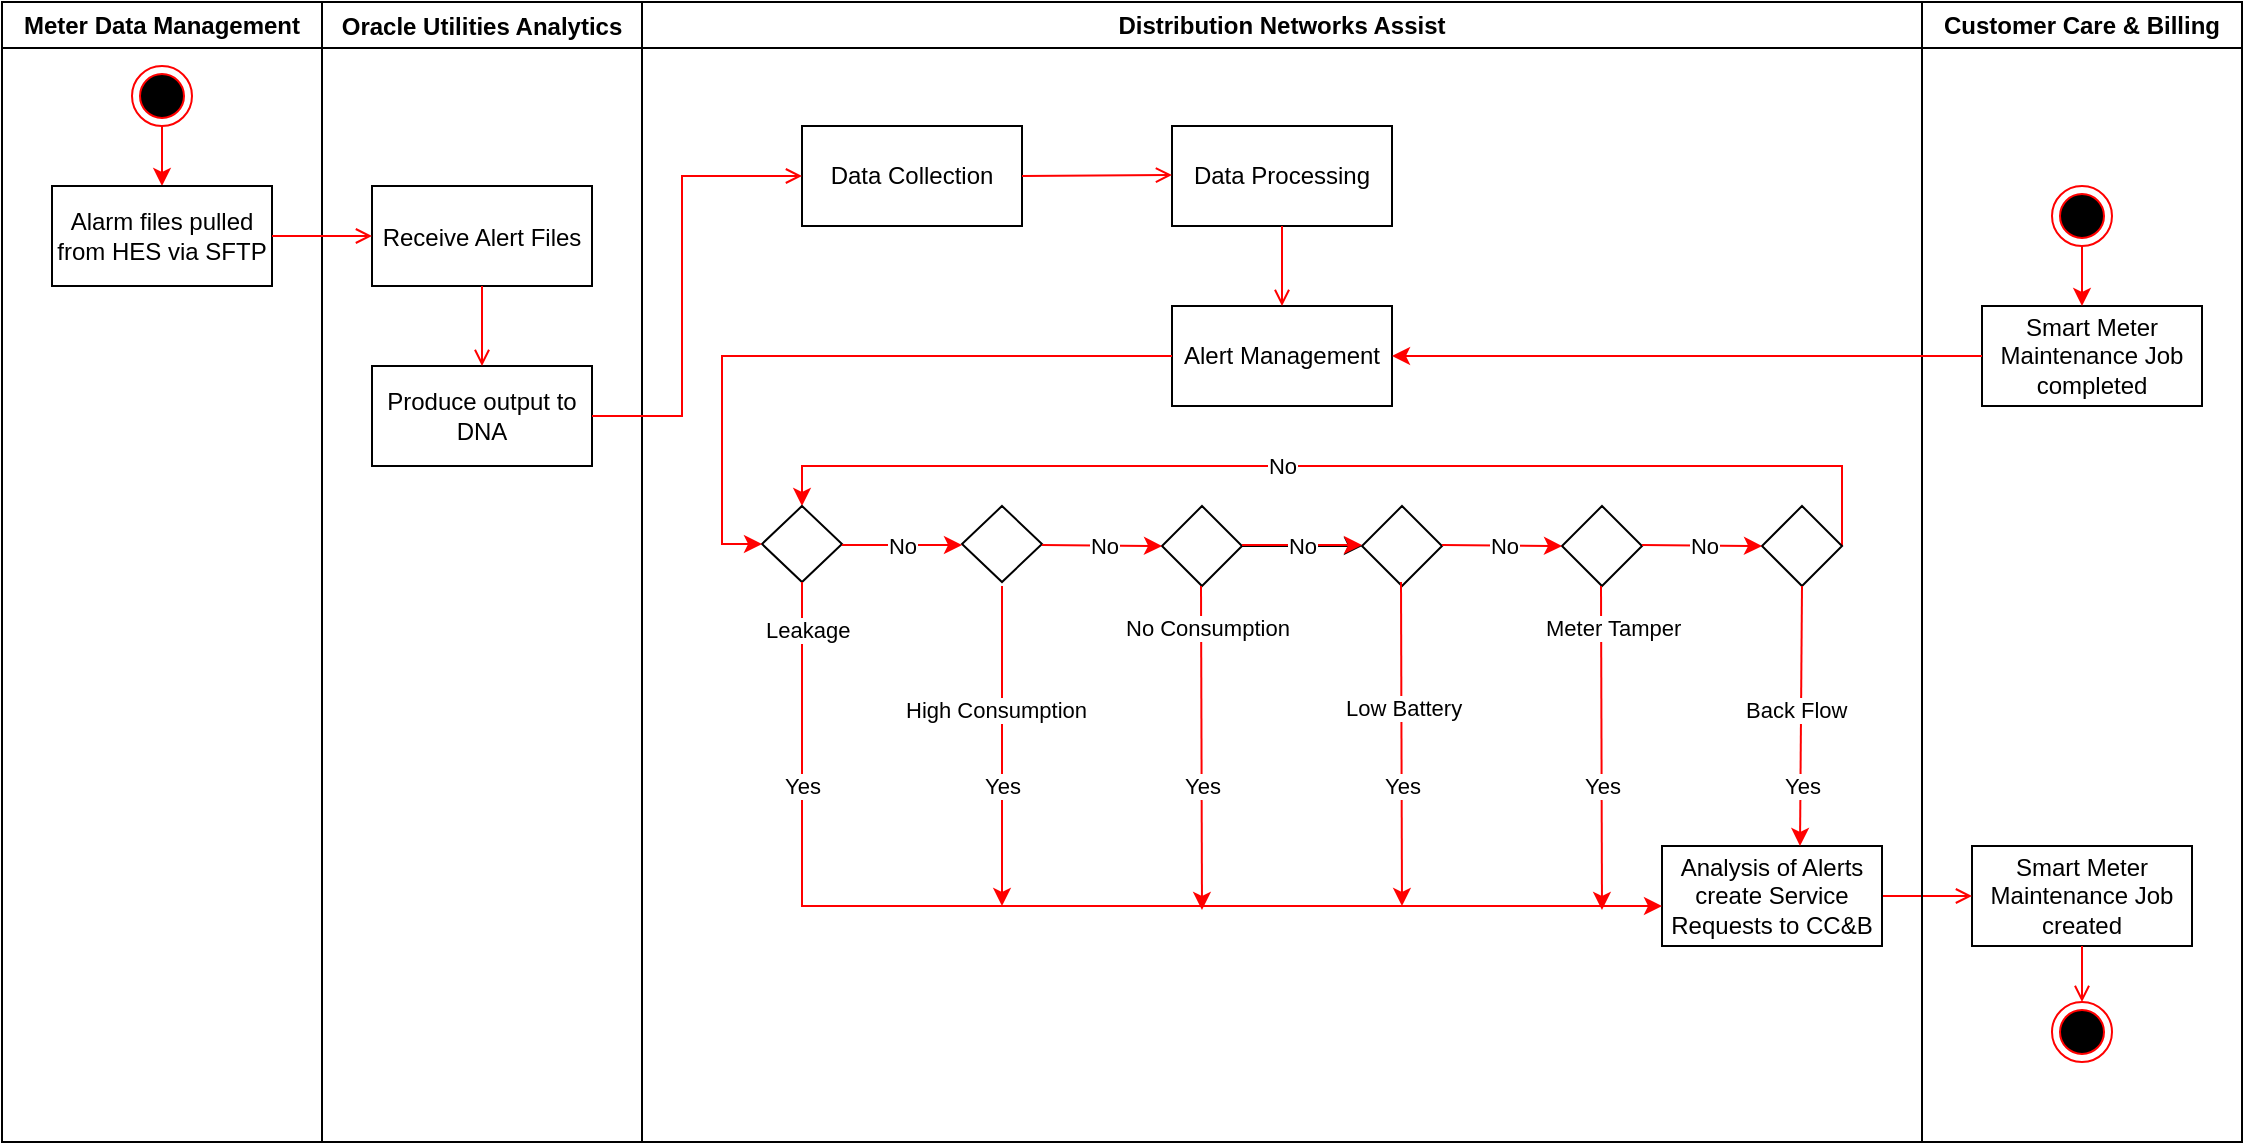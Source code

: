 <mxfile version="24.7.12">
  <diagram name="Page-1" id="e7e014a7-5840-1c2e-5031-d8a46d1fe8dd">
    <mxGraphModel dx="1350" dy="756" grid="1" gridSize="10" guides="1" tooltips="1" connect="1" arrows="1" fold="1" page="1" pageScale="1" pageWidth="1169" pageHeight="826" background="none" math="0" shadow="0">
      <root>
        <mxCell id="0" />
        <mxCell id="1" parent="0" />
        <mxCell id="4C-5zciVH0SpKlFS3FDx-41" value="Customer Care &amp; Billing" style="swimlane;whiteSpace=wrap" vertex="1" parent="1">
          <mxGeometry x="1000" y="128" width="160" height="570" as="geometry" />
        </mxCell>
        <mxCell id="4C-5zciVH0SpKlFS3FDx-42" value="Smart Meter Maintenance Job created" style="whiteSpace=wrap;" vertex="1" parent="4C-5zciVH0SpKlFS3FDx-41">
          <mxGeometry x="25" y="422" width="110" height="50" as="geometry" />
        </mxCell>
        <mxCell id="4C-5zciVH0SpKlFS3FDx-45" value="" style="ellipse;shape=endState;fillColor=#000000;strokeColor=#ff0000" vertex="1" parent="4C-5zciVH0SpKlFS3FDx-41">
          <mxGeometry x="65" y="500" width="30" height="30" as="geometry" />
        </mxCell>
        <mxCell id="4C-5zciVH0SpKlFS3FDx-46" value="" style="endArrow=open;strokeColor=#FF0000;endFill=1;rounded=0" edge="1" parent="4C-5zciVH0SpKlFS3FDx-41" source="4C-5zciVH0SpKlFS3FDx-42" target="4C-5zciVH0SpKlFS3FDx-45">
          <mxGeometry relative="1" as="geometry" />
        </mxCell>
        <mxCell id="4C-5zciVH0SpKlFS3FDx-78" value="" style="endArrow=classic;html=1;rounded=0;entryX=0.5;entryY=0;entryDx=0;entryDy=0;strokeColor=#ff0000;" edge="1" parent="4C-5zciVH0SpKlFS3FDx-41" target="4C-5zciVH0SpKlFS3FDx-54">
          <mxGeometry relative="1" as="geometry">
            <mxPoint x="-40" y="272" as="sourcePoint" />
            <mxPoint x="-560" y="232" as="targetPoint" />
            <Array as="points">
              <mxPoint x="-40" y="232" />
              <mxPoint x="-70" y="232" />
              <mxPoint x="-510" y="232" />
              <mxPoint x="-560" y="232" />
            </Array>
          </mxGeometry>
        </mxCell>
        <mxCell id="4C-5zciVH0SpKlFS3FDx-79" value="No" style="edgeLabel;resizable=0;html=1;;align=center;verticalAlign=middle;" connectable="0" vertex="1" parent="4C-5zciVH0SpKlFS3FDx-78">
          <mxGeometry relative="1" as="geometry">
            <mxPoint x="-30" as="offset" />
          </mxGeometry>
        </mxCell>
        <mxCell id="4C-5zciVH0SpKlFS3FDx-127" value="Smart Meter Maintenance Job completed" style="whiteSpace=wrap;" vertex="1" parent="4C-5zciVH0SpKlFS3FDx-41">
          <mxGeometry x="30" y="152" width="110" height="50" as="geometry" />
        </mxCell>
        <mxCell id="4C-5zciVH0SpKlFS3FDx-134" value="" style="ellipse;shape=endState;fillColor=#000000;strokeColor=#ff0000" vertex="1" parent="4C-5zciVH0SpKlFS3FDx-41">
          <mxGeometry x="65" y="92" width="30" height="30" as="geometry" />
        </mxCell>
        <mxCell id="4C-5zciVH0SpKlFS3FDx-135" value="" style="endArrow=classic;html=1;rounded=0;strokeColor=#ff0000;" edge="1" parent="4C-5zciVH0SpKlFS3FDx-41">
          <mxGeometry width="50" height="50" relative="1" as="geometry">
            <mxPoint x="80" y="122" as="sourcePoint" />
            <mxPoint x="80" y="152" as="targetPoint" />
          </mxGeometry>
        </mxCell>
        <mxCell id="3" value="Oracle Utilities Analytics" style="swimlane;" parent="1" vertex="1">
          <mxGeometry x="200" y="128" width="160" height="570" as="geometry" />
        </mxCell>
        <mxCell id="15" value="Receive Alert Files" style="" parent="3" vertex="1">
          <mxGeometry x="25" y="92" width="110" height="50" as="geometry" />
        </mxCell>
        <mxCell id="16" value="Produce output to DNA" style="whiteSpace=wrap;" parent="3" vertex="1">
          <mxGeometry x="25" y="182" width="110" height="50" as="geometry" />
        </mxCell>
        <mxCell id="17" value="" style="endArrow=open;strokeColor=#FF0000;endFill=1;rounded=0" parent="3" source="15" target="16" edge="1">
          <mxGeometry relative="1" as="geometry" />
        </mxCell>
        <mxCell id="2" value="Meter Data Management" style="swimlane;whiteSpace=wrap" parent="1" vertex="1">
          <mxGeometry x="40" y="128" width="160" height="570" as="geometry" />
        </mxCell>
        <mxCell id="4C-5zciVH0SpKlFS3FDx-51" value="" style="edgeStyle=orthogonalEdgeStyle;rounded=0;orthogonalLoop=1;jettySize=auto;html=1;exitX=0.5;exitY=1;exitDx=0;exitDy=0;entryX=0.5;entryY=0;entryDx=0;entryDy=0;fillColor=#f8cecc;strokeColor=#ff0000;gradientColor=#ea6b66;" edge="1" parent="2" source="4C-5zciVH0SpKlFS3FDx-49" target="7">
          <mxGeometry relative="1" as="geometry">
            <mxPoint x="130" y="82" as="targetPoint" />
            <Array as="points">
              <mxPoint x="80" y="72" />
              <mxPoint x="80" y="72" />
            </Array>
          </mxGeometry>
        </mxCell>
        <mxCell id="7" value="Alarm files pulled from HES via SFTP" style="whiteSpace=wrap;" parent="2" vertex="1">
          <mxGeometry x="25" y="92" width="110" height="50" as="geometry" />
        </mxCell>
        <mxCell id="4C-5zciVH0SpKlFS3FDx-49" value="" style="ellipse;shape=endState;fillColor=#000000;strokeColor=#ff0000" vertex="1" parent="2">
          <mxGeometry x="65" y="32" width="30" height="30" as="geometry" />
        </mxCell>
        <mxCell id="4C-5zciVH0SpKlFS3FDx-47" value="" style="endArrow=open;strokeColor=#FF0000;endFill=1;rounded=0;exitX=1;exitY=0.5;exitDx=0;exitDy=0;entryX=0;entryY=0.5;entryDx=0;entryDy=0;" edge="1" parent="1" source="7" target="15">
          <mxGeometry relative="1" as="geometry">
            <mxPoint x="450" y="255.5" as="sourcePoint" />
            <mxPoint x="407" y="353.5" as="targetPoint" />
          </mxGeometry>
        </mxCell>
        <mxCell id="4C-5zciVH0SpKlFS3FDx-44" value="" style="edgeStyle=none;strokeColor=#FF0000;endArrow=open;endFill=1;rounded=0;entryX=0;entryY=0.5;entryDx=0;entryDy=0;exitX=1;exitY=0.5;exitDx=0;exitDy=0;" edge="1" parent="1" target="4C-5zciVH0SpKlFS3FDx-42" source="33">
          <mxGeometry width="100" height="100" relative="1" as="geometry">
            <mxPoint x="970" y="557.5" as="sourcePoint" />
            <mxPoint x="1090" y="557.5" as="targetPoint" />
          </mxGeometry>
        </mxCell>
        <mxCell id="4" value="Distribution Networks Assist" style="swimlane;whiteSpace=wrap" parent="1" vertex="1">
          <mxGeometry x="360" y="128" width="640" height="570" as="geometry" />
        </mxCell>
        <mxCell id="33" value="Analysis of Alerts create Service Requests to CC&amp;B" style="whiteSpace=wrap;" parent="4" vertex="1">
          <mxGeometry x="510" y="422" width="110" height="50" as="geometry" />
        </mxCell>
        <mxCell id="4C-5zciVH0SpKlFS3FDx-54" value="" style="rhombus;whiteSpace=wrap;html=1;" vertex="1" parent="4">
          <mxGeometry x="60" y="252" width="40" height="38" as="geometry" />
        </mxCell>
        <mxCell id="4C-5zciVH0SpKlFS3FDx-55" value="" style="rhombus;whiteSpace=wrap;html=1;" vertex="1" parent="4">
          <mxGeometry x="160" y="252" width="40" height="38" as="geometry" />
        </mxCell>
        <mxCell id="4C-5zciVH0SpKlFS3FDx-92" value="" style="edgeStyle=orthogonalEdgeStyle;rounded=0;orthogonalLoop=1;jettySize=auto;html=1;" edge="1" parent="4" source="4C-5zciVH0SpKlFS3FDx-56" target="4C-5zciVH0SpKlFS3FDx-57">
          <mxGeometry relative="1" as="geometry" />
        </mxCell>
        <mxCell id="4C-5zciVH0SpKlFS3FDx-56" value="" style="rhombus;whiteSpace=wrap;html=1;" vertex="1" parent="4">
          <mxGeometry x="260" y="252" width="40" height="40" as="geometry" />
        </mxCell>
        <mxCell id="4C-5zciVH0SpKlFS3FDx-57" value="" style="rhombus;whiteSpace=wrap;html=1;" vertex="1" parent="4">
          <mxGeometry x="360" y="252" width="40" height="40" as="geometry" />
        </mxCell>
        <mxCell id="4C-5zciVH0SpKlFS3FDx-58" value="" style="rhombus;whiteSpace=wrap;html=1;" vertex="1" parent="4">
          <mxGeometry x="460" y="252" width="40" height="40" as="geometry" />
        </mxCell>
        <mxCell id="4C-5zciVH0SpKlFS3FDx-59" value="" style="rhombus;whiteSpace=wrap;html=1;" vertex="1" parent="4">
          <mxGeometry x="560" y="252" width="40" height="40" as="geometry" />
        </mxCell>
        <mxCell id="4C-5zciVH0SpKlFS3FDx-69" value="" style="endArrow=classic;html=1;rounded=0;entryX=0;entryY=0.5;entryDx=0;entryDy=0;strokeColor=#ff0000;" edge="1" parent="4">
          <mxGeometry relative="1" as="geometry">
            <mxPoint x="300" y="271.5" as="sourcePoint" />
            <mxPoint x="360" y="271.5" as="targetPoint" />
          </mxGeometry>
        </mxCell>
        <mxCell id="4C-5zciVH0SpKlFS3FDx-70" value="No" style="edgeLabel;resizable=0;html=1;;align=center;verticalAlign=middle;" connectable="0" vertex="1" parent="4C-5zciVH0SpKlFS3FDx-69">
          <mxGeometry relative="1" as="geometry" />
        </mxCell>
        <mxCell id="4C-5zciVH0SpKlFS3FDx-71" value="" style="endArrow=classic;html=1;rounded=0;entryX=0;entryY=0.5;entryDx=0;entryDy=0;strokeColor=#ff0000;" edge="1" parent="4">
          <mxGeometry relative="1" as="geometry">
            <mxPoint x="400" y="271.5" as="sourcePoint" />
            <mxPoint x="460" y="271.5" as="targetPoint" />
            <Array as="points">
              <mxPoint x="460" y="272" />
            </Array>
          </mxGeometry>
        </mxCell>
        <mxCell id="4C-5zciVH0SpKlFS3FDx-72" value="No" style="edgeLabel;resizable=0;html=1;;align=center;verticalAlign=middle;" connectable="0" vertex="1" parent="4C-5zciVH0SpKlFS3FDx-71">
          <mxGeometry relative="1" as="geometry" />
        </mxCell>
        <mxCell id="4C-5zciVH0SpKlFS3FDx-74" value="" style="endArrow=classic;html=1;rounded=0;entryX=0;entryY=0.5;entryDx=0;entryDy=0;strokeColor=#ff0000;" edge="1" parent="4">
          <mxGeometry relative="1" as="geometry">
            <mxPoint x="100" y="271.5" as="sourcePoint" />
            <mxPoint x="160" y="271.5" as="targetPoint" />
          </mxGeometry>
        </mxCell>
        <mxCell id="4C-5zciVH0SpKlFS3FDx-75" value="No" style="edgeLabel;resizable=0;html=1;;align=center;verticalAlign=middle;" connectable="0" vertex="1" parent="4C-5zciVH0SpKlFS3FDx-74">
          <mxGeometry relative="1" as="geometry" />
        </mxCell>
        <mxCell id="4C-5zciVH0SpKlFS3FDx-76" value="" style="endArrow=classic;html=1;rounded=0;entryX=0;entryY=0.5;entryDx=0;entryDy=0;strokeColor=#ff0000;" edge="1" parent="4">
          <mxGeometry relative="1" as="geometry">
            <mxPoint x="500" y="271.5" as="sourcePoint" />
            <mxPoint x="560" y="271.5" as="targetPoint" />
            <Array as="points">
              <mxPoint x="560" y="272" />
            </Array>
          </mxGeometry>
        </mxCell>
        <mxCell id="4C-5zciVH0SpKlFS3FDx-77" value="No" style="edgeLabel;resizable=0;html=1;;align=center;verticalAlign=middle;" connectable="0" vertex="1" parent="4C-5zciVH0SpKlFS3FDx-76">
          <mxGeometry relative="1" as="geometry" />
        </mxCell>
        <mxCell id="4C-5zciVH0SpKlFS3FDx-81" value="" style="endArrow=classic;html=1;rounded=0;entryX=0;entryY=0.6;entryDx=0;entryDy=0;entryPerimeter=0;strokeColor=#ff0000;" edge="1" parent="4" target="33">
          <mxGeometry relative="1" as="geometry">
            <mxPoint x="80" y="290" as="sourcePoint" />
            <mxPoint x="450" y="452" as="targetPoint" />
            <Array as="points">
              <mxPoint x="80" y="452" />
            </Array>
          </mxGeometry>
        </mxCell>
        <mxCell id="4C-5zciVH0SpKlFS3FDx-82" value="Yes" style="edgeLabel;resizable=0;html=1;;align=center;verticalAlign=middle;" connectable="0" vertex="1" parent="4C-5zciVH0SpKlFS3FDx-81">
          <mxGeometry relative="1" as="geometry">
            <mxPoint x="-134" y="-60" as="offset" />
          </mxGeometry>
        </mxCell>
        <mxCell id="4C-5zciVH0SpKlFS3FDx-83" value="Leakage" style="edgeLabel;resizable=0;html=1;;align=left;verticalAlign=bottom;" connectable="0" vertex="1" parent="4C-5zciVH0SpKlFS3FDx-81">
          <mxGeometry relative="1" as="geometry">
            <mxPoint x="-154" y="-130" as="offset" />
          </mxGeometry>
        </mxCell>
        <mxCell id="4C-5zciVH0SpKlFS3FDx-89" value="" style="endArrow=classic;html=1;rounded=0;strokeColor=#ff0000;" edge="1" parent="4">
          <mxGeometry relative="1" as="geometry">
            <mxPoint x="180" y="292" as="sourcePoint" />
            <mxPoint x="180" y="452" as="targetPoint" />
            <Array as="points">
              <mxPoint x="180" y="414" />
              <mxPoint x="180" y="392" />
              <mxPoint x="180" y="372" />
            </Array>
          </mxGeometry>
        </mxCell>
        <mxCell id="4C-5zciVH0SpKlFS3FDx-90" value="Yes" style="edgeLabel;resizable=0;html=1;;align=center;verticalAlign=middle;" connectable="0" vertex="1" parent="4C-5zciVH0SpKlFS3FDx-89">
          <mxGeometry relative="1" as="geometry">
            <mxPoint y="-22" as="offset" />
          </mxGeometry>
        </mxCell>
        <mxCell id="4C-5zciVH0SpKlFS3FDx-91" value="High Consumption" style="edgeLabel;resizable=0;html=1;;align=left;verticalAlign=bottom;" connectable="0" vertex="1" parent="4C-5zciVH0SpKlFS3FDx-89">
          <mxGeometry relative="1" as="geometry">
            <mxPoint x="-50" y="-52" as="offset" />
          </mxGeometry>
        </mxCell>
        <mxCell id="4C-5zciVH0SpKlFS3FDx-94" value="" style="endArrow=classic;html=1;rounded=0;entryX=0;entryY=0.5;entryDx=0;entryDy=0;strokeColor=#ff0000;" edge="1" parent="4">
          <mxGeometry relative="1" as="geometry">
            <mxPoint x="200" y="271.5" as="sourcePoint" />
            <mxPoint x="260" y="271.5" as="targetPoint" />
            <Array as="points">
              <mxPoint x="260" y="272" />
            </Array>
          </mxGeometry>
        </mxCell>
        <mxCell id="4C-5zciVH0SpKlFS3FDx-95" value="No" style="edgeLabel;resizable=0;html=1;;align=center;verticalAlign=middle;" connectable="0" vertex="1" parent="4C-5zciVH0SpKlFS3FDx-94">
          <mxGeometry relative="1" as="geometry" />
        </mxCell>
        <mxCell id="4C-5zciVH0SpKlFS3FDx-99" value="" style="endArrow=classic;html=1;rounded=0;strokeColor=#ff0000;" edge="1" parent="4">
          <mxGeometry relative="1" as="geometry">
            <mxPoint x="379.5" y="290" as="sourcePoint" />
            <mxPoint x="380" y="452" as="targetPoint" />
            <Array as="points" />
          </mxGeometry>
        </mxCell>
        <mxCell id="4C-5zciVH0SpKlFS3FDx-100" value="Yes" style="edgeLabel;resizable=0;html=1;;align=center;verticalAlign=middle;" connectable="0" vertex="1" parent="4C-5zciVH0SpKlFS3FDx-99">
          <mxGeometry relative="1" as="geometry">
            <mxPoint y="21" as="offset" />
          </mxGeometry>
        </mxCell>
        <mxCell id="4C-5zciVH0SpKlFS3FDx-101" value="Low Battery" style="edgeLabel;resizable=0;html=1;;align=left;verticalAlign=bottom;" connectable="0" vertex="1" parent="4C-5zciVH0SpKlFS3FDx-99">
          <mxGeometry relative="1" as="geometry">
            <mxPoint x="-30" y="-9" as="offset" />
          </mxGeometry>
        </mxCell>
        <mxCell id="4C-5zciVH0SpKlFS3FDx-108" value="" style="endArrow=classic;html=1;rounded=0;strokeColor=#ff0000;" edge="1" parent="4">
          <mxGeometry relative="1" as="geometry">
            <mxPoint x="279.5" y="292" as="sourcePoint" />
            <mxPoint x="280" y="454" as="targetPoint" />
            <Array as="points" />
          </mxGeometry>
        </mxCell>
        <mxCell id="4C-5zciVH0SpKlFS3FDx-109" value="Yes" style="edgeLabel;resizable=0;html=1;;align=center;verticalAlign=middle;" connectable="0" vertex="1" parent="4C-5zciVH0SpKlFS3FDx-108">
          <mxGeometry relative="1" as="geometry">
            <mxPoint y="19" as="offset" />
          </mxGeometry>
        </mxCell>
        <mxCell id="4C-5zciVH0SpKlFS3FDx-110" value="No Consumption" style="edgeLabel;resizable=0;html=1;;align=left;verticalAlign=bottom;" connectable="0" vertex="1" parent="4C-5zciVH0SpKlFS3FDx-108">
          <mxGeometry relative="1" as="geometry">
            <mxPoint x="-40" y="-51" as="offset" />
          </mxGeometry>
        </mxCell>
        <mxCell id="4C-5zciVH0SpKlFS3FDx-111" value="" style="endArrow=classic;html=1;rounded=0;strokeColor=#ff0000;" edge="1" parent="4">
          <mxGeometry relative="1" as="geometry">
            <mxPoint x="479.5" y="292" as="sourcePoint" />
            <mxPoint x="480" y="454" as="targetPoint" />
            <Array as="points" />
          </mxGeometry>
        </mxCell>
        <mxCell id="4C-5zciVH0SpKlFS3FDx-112" value="Yes" style="edgeLabel;resizable=0;html=1;;align=center;verticalAlign=middle;" connectable="0" vertex="1" parent="4C-5zciVH0SpKlFS3FDx-111">
          <mxGeometry relative="1" as="geometry">
            <mxPoint y="19" as="offset" />
          </mxGeometry>
        </mxCell>
        <mxCell id="4C-5zciVH0SpKlFS3FDx-113" value="Meter Tamper" style="edgeLabel;resizable=0;html=1;;align=left;verticalAlign=bottom;" connectable="0" vertex="1" parent="4C-5zciVH0SpKlFS3FDx-111">
          <mxGeometry relative="1" as="geometry">
            <mxPoint x="-30" y="-51" as="offset" />
          </mxGeometry>
        </mxCell>
        <mxCell id="4C-5zciVH0SpKlFS3FDx-114" value="" style="endArrow=classic;html=1;rounded=0;strokeColor=#ff0000;" edge="1" parent="4">
          <mxGeometry relative="1" as="geometry">
            <mxPoint x="580" y="292" as="sourcePoint" />
            <mxPoint x="579" y="422" as="targetPoint" />
          </mxGeometry>
        </mxCell>
        <mxCell id="4C-5zciVH0SpKlFS3FDx-115" value="Yes" style="edgeLabel;resizable=0;html=1;;align=center;verticalAlign=middle;" connectable="0" vertex="1" parent="4C-5zciVH0SpKlFS3FDx-114">
          <mxGeometry relative="1" as="geometry">
            <mxPoint y="35" as="offset" />
          </mxGeometry>
        </mxCell>
        <mxCell id="4C-5zciVH0SpKlFS3FDx-116" value="Back Flow" style="edgeLabel;resizable=0;html=1;;align=left;verticalAlign=bottom;" connectable="0" vertex="1" parent="4C-5zciVH0SpKlFS3FDx-114">
          <mxGeometry x="-1" relative="1" as="geometry">
            <mxPoint x="-30" y="70" as="offset" />
          </mxGeometry>
        </mxCell>
        <mxCell id="4C-5zciVH0SpKlFS3FDx-117" value="Data Collection" style="whiteSpace=wrap;" vertex="1" parent="4">
          <mxGeometry x="80" y="62" width="110" height="50" as="geometry" />
        </mxCell>
        <mxCell id="4C-5zciVH0SpKlFS3FDx-118" value="Data Processing" style="whiteSpace=wrap;" vertex="1" parent="4">
          <mxGeometry x="265" y="62" width="110" height="50" as="geometry" />
        </mxCell>
        <mxCell id="4C-5zciVH0SpKlFS3FDx-119" value="Alert Management" style="whiteSpace=wrap;" vertex="1" parent="4">
          <mxGeometry x="265" y="152" width="110" height="50" as="geometry" />
        </mxCell>
        <mxCell id="4C-5zciVH0SpKlFS3FDx-123" value="" style="endArrow=open;strokeColor=#FF0000;endFill=1;rounded=0;exitX=1;exitY=0.5;exitDx=0;exitDy=0;entryX=0;entryY=0.5;entryDx=0;entryDy=0;" edge="1" parent="4" source="4C-5zciVH0SpKlFS3FDx-117">
          <mxGeometry relative="1" as="geometry">
            <mxPoint x="215" y="86.5" as="sourcePoint" />
            <mxPoint x="265" y="86.5" as="targetPoint" />
          </mxGeometry>
        </mxCell>
        <mxCell id="4C-5zciVH0SpKlFS3FDx-124" value="" style="endArrow=open;strokeColor=#FF0000;endFill=1;rounded=0;exitX=0.5;exitY=1;exitDx=0;exitDy=0;entryX=0.5;entryY=0;entryDx=0;entryDy=0;" edge="1" parent="4" source="4C-5zciVH0SpKlFS3FDx-118" target="4C-5zciVH0SpKlFS3FDx-119">
          <mxGeometry relative="1" as="geometry">
            <mxPoint x="200" y="97" as="sourcePoint" />
            <mxPoint x="275" y="96.5" as="targetPoint" />
          </mxGeometry>
        </mxCell>
        <mxCell id="4C-5zciVH0SpKlFS3FDx-125" value="" style="endArrow=classic;html=1;rounded=0;entryX=0;entryY=0.5;entryDx=0;entryDy=0;exitX=0;exitY=0.5;exitDx=0;exitDy=0;strokeColor=#ff0000;" edge="1" parent="4" source="4C-5zciVH0SpKlFS3FDx-119" target="4C-5zciVH0SpKlFS3FDx-54">
          <mxGeometry width="50" height="50" relative="1" as="geometry">
            <mxPoint x="260" y="182" as="sourcePoint" />
            <mxPoint x="20" y="262" as="targetPoint" />
            <Array as="points">
              <mxPoint x="40" y="177" />
              <mxPoint x="40" y="271" />
            </Array>
          </mxGeometry>
        </mxCell>
        <mxCell id="19" value="" style="endArrow=open;strokeColor=#FF0000;endFill=1;rounded=0;exitX=1;exitY=0.5;exitDx=0;exitDy=0;entryX=0;entryY=0.5;entryDx=0;entryDy=0;" parent="1" source="16" target="4C-5zciVH0SpKlFS3FDx-117" edge="1">
          <mxGeometry relative="1" as="geometry">
            <mxPoint x="420" y="240" as="targetPoint" />
            <Array as="points">
              <mxPoint x="380" y="335" />
              <mxPoint x="380" y="215" />
            </Array>
          </mxGeometry>
        </mxCell>
        <mxCell id="4C-5zciVH0SpKlFS3FDx-136" value="" style="endArrow=classic;html=1;rounded=0;exitX=0;exitY=0.5;exitDx=0;exitDy=0;entryX=1;entryY=0.5;entryDx=0;entryDy=0;strokeColor=#ff0000;" edge="1" parent="1" source="4C-5zciVH0SpKlFS3FDx-127" target="4C-5zciVH0SpKlFS3FDx-119">
          <mxGeometry width="50" height="50" relative="1" as="geometry">
            <mxPoint x="580" y="410" as="sourcePoint" />
            <mxPoint x="630" y="360" as="targetPoint" />
          </mxGeometry>
        </mxCell>
      </root>
    </mxGraphModel>
  </diagram>
</mxfile>
